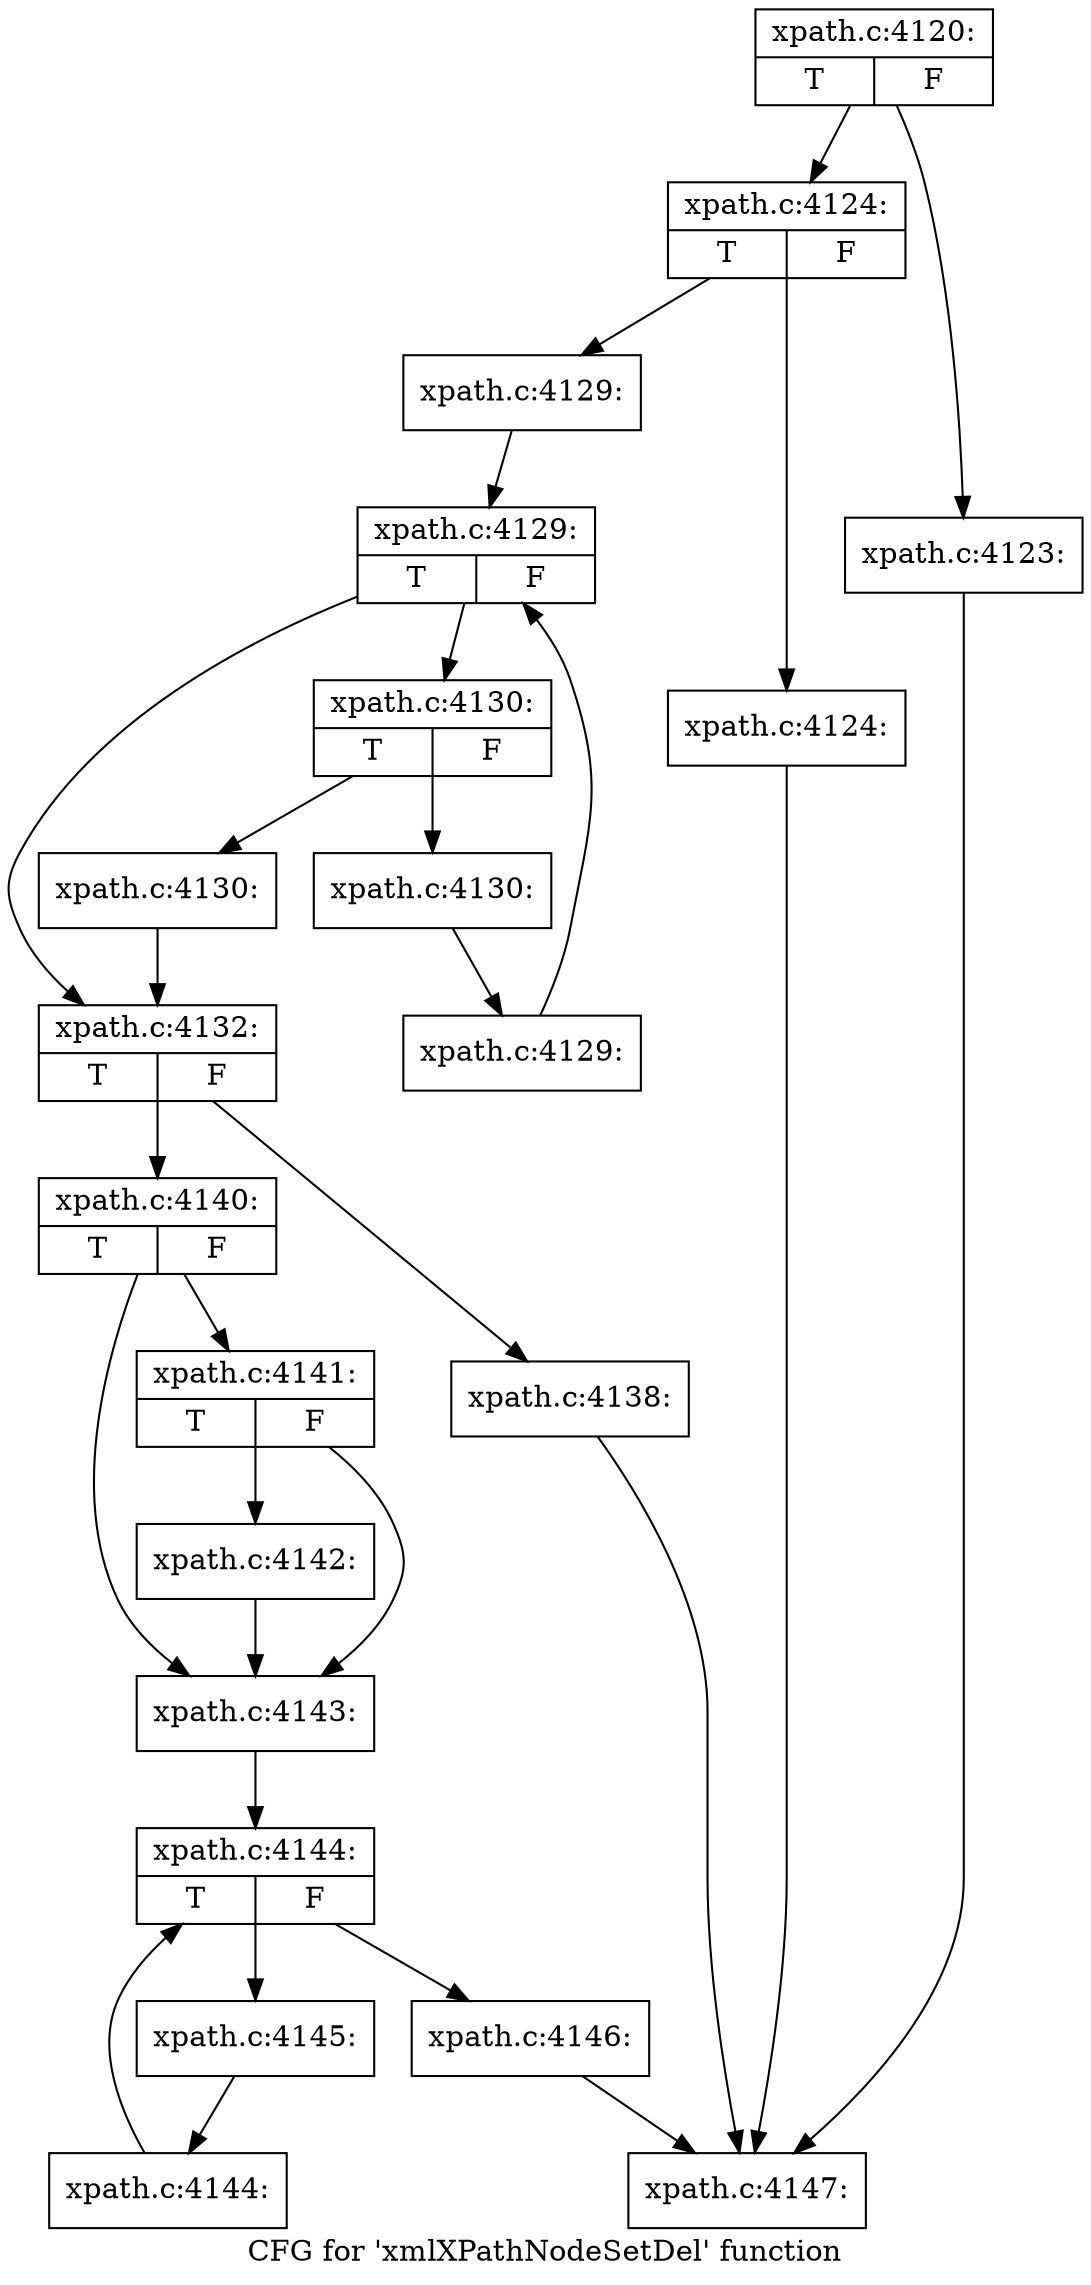 digraph "CFG for 'xmlXPathNodeSetDel' function" {
	label="CFG for 'xmlXPathNodeSetDel' function";

	Node0x55e6b24e9220 [shape=record,label="{xpath.c:4120:|{<s0>T|<s1>F}}"];
	Node0x55e6b24e9220 -> Node0x55e6b2577f30;
	Node0x55e6b24e9220 -> Node0x55e6b2577f80;
	Node0x55e6b2577f30 [shape=record,label="{xpath.c:4123:}"];
	Node0x55e6b2577f30 -> Node0x55e6b2577360;
	Node0x55e6b2577f80 [shape=record,label="{xpath.c:4124:|{<s0>T|<s1>F}}"];
	Node0x55e6b2577f80 -> Node0x55e6b2578330;
	Node0x55e6b2577f80 -> Node0x55e6b2578380;
	Node0x55e6b2578330 [shape=record,label="{xpath.c:4124:}"];
	Node0x55e6b2578330 -> Node0x55e6b2577360;
	Node0x55e6b2578380 [shape=record,label="{xpath.c:4129:}"];
	Node0x55e6b2578380 -> Node0x55e6b2578860;
	Node0x55e6b2578860 [shape=record,label="{xpath.c:4129:|{<s0>T|<s1>F}}"];
	Node0x55e6b2578860 -> Node0x55e6b2578b40;
	Node0x55e6b2578860 -> Node0x55e6b2578700;
	Node0x55e6b2578b40 [shape=record,label="{xpath.c:4130:|{<s0>T|<s1>F}}"];
	Node0x55e6b2578b40 -> Node0x55e6b2578f00;
	Node0x55e6b2578b40 -> Node0x55e6b2578f50;
	Node0x55e6b2578f00 [shape=record,label="{xpath.c:4130:}"];
	Node0x55e6b2578f00 -> Node0x55e6b2578700;
	Node0x55e6b2578f50 [shape=record,label="{xpath.c:4130:}"];
	Node0x55e6b2578f50 -> Node0x55e6b2578ab0;
	Node0x55e6b2578ab0 [shape=record,label="{xpath.c:4129:}"];
	Node0x55e6b2578ab0 -> Node0x55e6b2578860;
	Node0x55e6b2578700 [shape=record,label="{xpath.c:4132:|{<s0>T|<s1>F}}"];
	Node0x55e6b2578700 -> Node0x55e6b25797d0;
	Node0x55e6b2578700 -> Node0x55e6b2579820;
	Node0x55e6b25797d0 [shape=record,label="{xpath.c:4138:}"];
	Node0x55e6b25797d0 -> Node0x55e6b2577360;
	Node0x55e6b2579820 [shape=record,label="{xpath.c:4140:|{<s0>T|<s1>F}}"];
	Node0x55e6b2579820 -> Node0x55e6b2579e30;
	Node0x55e6b2579820 -> Node0x55e6b2579de0;
	Node0x55e6b2579e30 [shape=record,label="{xpath.c:4141:|{<s0>T|<s1>F}}"];
	Node0x55e6b2579e30 -> Node0x55e6b2579d90;
	Node0x55e6b2579e30 -> Node0x55e6b2579de0;
	Node0x55e6b2579d90 [shape=record,label="{xpath.c:4142:}"];
	Node0x55e6b2579d90 -> Node0x55e6b2579de0;
	Node0x55e6b2579de0 [shape=record,label="{xpath.c:4143:}"];
	Node0x55e6b2579de0 -> Node0x55e6b257b2c0;
	Node0x55e6b257b2c0 [shape=record,label="{xpath.c:4144:|{<s0>T|<s1>F}}"];
	Node0x55e6b257b2c0 -> Node0x55e6b257b5a0;
	Node0x55e6b257b2c0 -> Node0x55e6b257b270;
	Node0x55e6b257b5a0 [shape=record,label="{xpath.c:4145:}"];
	Node0x55e6b257b5a0 -> Node0x55e6b257b510;
	Node0x55e6b257b510 [shape=record,label="{xpath.c:4144:}"];
	Node0x55e6b257b510 -> Node0x55e6b257b2c0;
	Node0x55e6b257b270 [shape=record,label="{xpath.c:4146:}"];
	Node0x55e6b257b270 -> Node0x55e6b2577360;
	Node0x55e6b2577360 [shape=record,label="{xpath.c:4147:}"];
}
